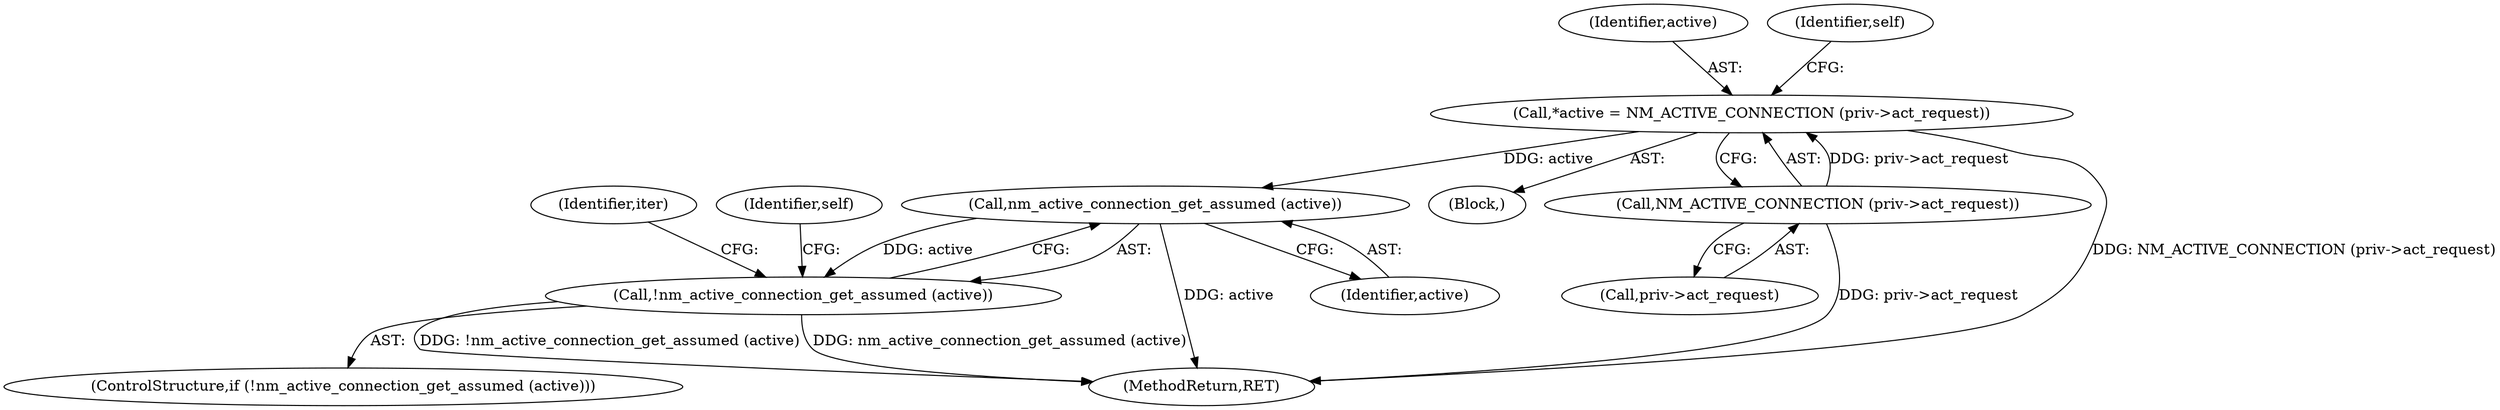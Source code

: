 digraph "0_NetworkManager_d5fc88e573fa58b93034b04d35a2454f5d28cad9@API" {
"1003774" [label="(Call,nm_active_connection_get_assumed (active))"];
"1003754" [label="(Call,*active = NM_ACTIVE_CONNECTION (priv->act_request))"];
"1003756" [label="(Call,NM_ACTIVE_CONNECTION (priv->act_request))"];
"1003773" [label="(Call,!nm_active_connection_get_assumed (active))"];
"1003755" [label="(Identifier,active)"];
"1003773" [label="(Call,!nm_active_connection_get_assumed (active))"];
"1003825" [label="(Identifier,iter)"];
"1003772" [label="(ControlStructure,if (!nm_active_connection_get_assumed (active)))"];
"1003757" [label="(Call,priv->act_request)"];
"1003780" [label="(Identifier,self)"];
"1007368" [label="(MethodReturn,RET)"];
"1003754" [label="(Call,*active = NM_ACTIVE_CONNECTION (priv->act_request))"];
"1003733" [label="(Block,)"];
"1003774" [label="(Call,nm_active_connection_get_assumed (active))"];
"1003762" [label="(Identifier,self)"];
"1003775" [label="(Identifier,active)"];
"1003756" [label="(Call,NM_ACTIVE_CONNECTION (priv->act_request))"];
"1003774" -> "1003773"  [label="AST: "];
"1003774" -> "1003775"  [label="CFG: "];
"1003775" -> "1003774"  [label="AST: "];
"1003773" -> "1003774"  [label="CFG: "];
"1003774" -> "1007368"  [label="DDG: active"];
"1003774" -> "1003773"  [label="DDG: active"];
"1003754" -> "1003774"  [label="DDG: active"];
"1003754" -> "1003733"  [label="AST: "];
"1003754" -> "1003756"  [label="CFG: "];
"1003755" -> "1003754"  [label="AST: "];
"1003756" -> "1003754"  [label="AST: "];
"1003762" -> "1003754"  [label="CFG: "];
"1003754" -> "1007368"  [label="DDG: NM_ACTIVE_CONNECTION (priv->act_request)"];
"1003756" -> "1003754"  [label="DDG: priv->act_request"];
"1003756" -> "1003757"  [label="CFG: "];
"1003757" -> "1003756"  [label="AST: "];
"1003756" -> "1007368"  [label="DDG: priv->act_request"];
"1003773" -> "1003772"  [label="AST: "];
"1003780" -> "1003773"  [label="CFG: "];
"1003825" -> "1003773"  [label="CFG: "];
"1003773" -> "1007368"  [label="DDG: nm_active_connection_get_assumed (active)"];
"1003773" -> "1007368"  [label="DDG: !nm_active_connection_get_assumed (active)"];
}
